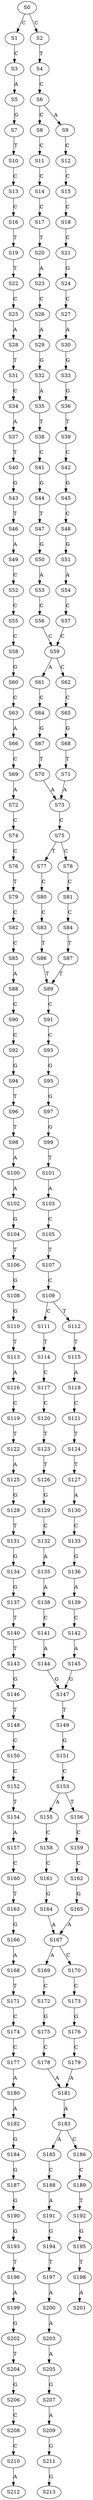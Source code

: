 strict digraph  {
	S0 -> S1 [ label = C ];
	S0 -> S2 [ label = C ];
	S1 -> S3 [ label = C ];
	S2 -> S4 [ label = T ];
	S3 -> S5 [ label = A ];
	S4 -> S6 [ label = C ];
	S5 -> S7 [ label = G ];
	S6 -> S8 [ label = C ];
	S6 -> S9 [ label = A ];
	S7 -> S10 [ label = T ];
	S8 -> S11 [ label = C ];
	S9 -> S12 [ label = C ];
	S10 -> S13 [ label = C ];
	S11 -> S14 [ label = C ];
	S12 -> S15 [ label = C ];
	S13 -> S16 [ label = C ];
	S14 -> S17 [ label = C ];
	S15 -> S18 [ label = C ];
	S16 -> S19 [ label = T ];
	S17 -> S20 [ label = T ];
	S18 -> S21 [ label = C ];
	S19 -> S22 [ label = T ];
	S20 -> S23 [ label = A ];
	S21 -> S24 [ label = G ];
	S22 -> S25 [ label = C ];
	S23 -> S26 [ label = C ];
	S24 -> S27 [ label = C ];
	S25 -> S28 [ label = A ];
	S26 -> S29 [ label = A ];
	S27 -> S30 [ label = A ];
	S28 -> S31 [ label = T ];
	S29 -> S32 [ label = G ];
	S30 -> S33 [ label = G ];
	S31 -> S34 [ label = C ];
	S32 -> S35 [ label = A ];
	S33 -> S36 [ label = G ];
	S34 -> S37 [ label = A ];
	S35 -> S38 [ label = T ];
	S36 -> S39 [ label = T ];
	S37 -> S40 [ label = T ];
	S38 -> S41 [ label = C ];
	S39 -> S42 [ label = C ];
	S40 -> S43 [ label = G ];
	S41 -> S44 [ label = G ];
	S42 -> S45 [ label = G ];
	S43 -> S46 [ label = T ];
	S44 -> S47 [ label = T ];
	S45 -> S48 [ label = C ];
	S46 -> S49 [ label = A ];
	S47 -> S50 [ label = G ];
	S48 -> S51 [ label = G ];
	S49 -> S52 [ label = C ];
	S50 -> S53 [ label = A ];
	S51 -> S54 [ label = A ];
	S52 -> S55 [ label = C ];
	S53 -> S56 [ label = C ];
	S54 -> S57 [ label = C ];
	S55 -> S58 [ label = C ];
	S56 -> S59 [ label = C ];
	S57 -> S59 [ label = C ];
	S58 -> S60 [ label = G ];
	S59 -> S61 [ label = A ];
	S59 -> S62 [ label = C ];
	S60 -> S63 [ label = C ];
	S61 -> S64 [ label = C ];
	S62 -> S65 [ label = C ];
	S63 -> S66 [ label = A ];
	S64 -> S67 [ label = G ];
	S65 -> S68 [ label = G ];
	S66 -> S69 [ label = C ];
	S67 -> S70 [ label = T ];
	S68 -> S71 [ label = T ];
	S69 -> S72 [ label = A ];
	S70 -> S73 [ label = A ];
	S71 -> S73 [ label = A ];
	S72 -> S74 [ label = C ];
	S73 -> S75 [ label = C ];
	S74 -> S76 [ label = C ];
	S75 -> S77 [ label = T ];
	S75 -> S78 [ label = C ];
	S76 -> S79 [ label = T ];
	S77 -> S80 [ label = C ];
	S78 -> S81 [ label = C ];
	S79 -> S82 [ label = C ];
	S80 -> S83 [ label = C ];
	S81 -> S84 [ label = C ];
	S82 -> S85 [ label = C ];
	S83 -> S86 [ label = T ];
	S84 -> S87 [ label = T ];
	S85 -> S88 [ label = A ];
	S86 -> S89 [ label = T ];
	S87 -> S89 [ label = T ];
	S88 -> S90 [ label = C ];
	S89 -> S91 [ label = C ];
	S90 -> S92 [ label = C ];
	S91 -> S93 [ label = C ];
	S92 -> S94 [ label = G ];
	S93 -> S95 [ label = G ];
	S94 -> S96 [ label = T ];
	S95 -> S97 [ label = G ];
	S96 -> S98 [ label = T ];
	S97 -> S99 [ label = G ];
	S98 -> S100 [ label = A ];
	S99 -> S101 [ label = T ];
	S100 -> S102 [ label = A ];
	S101 -> S103 [ label = A ];
	S102 -> S104 [ label = G ];
	S103 -> S105 [ label = C ];
	S104 -> S106 [ label = T ];
	S105 -> S107 [ label = T ];
	S106 -> S108 [ label = G ];
	S107 -> S109 [ label = C ];
	S108 -> S110 [ label = G ];
	S109 -> S111 [ label = C ];
	S109 -> S112 [ label = T ];
	S110 -> S113 [ label = T ];
	S111 -> S114 [ label = T ];
	S112 -> S115 [ label = T ];
	S113 -> S116 [ label = A ];
	S114 -> S117 [ label = C ];
	S115 -> S118 [ label = A ];
	S116 -> S119 [ label = C ];
	S117 -> S120 [ label = C ];
	S118 -> S121 [ label = C ];
	S119 -> S122 [ label = T ];
	S120 -> S123 [ label = T ];
	S121 -> S124 [ label = T ];
	S122 -> S125 [ label = A ];
	S123 -> S126 [ label = T ];
	S124 -> S127 [ label = T ];
	S125 -> S128 [ label = G ];
	S126 -> S129 [ label = G ];
	S127 -> S130 [ label = A ];
	S128 -> S131 [ label = T ];
	S129 -> S132 [ label = C ];
	S130 -> S133 [ label = C ];
	S131 -> S134 [ label = G ];
	S132 -> S135 [ label = A ];
	S133 -> S136 [ label = G ];
	S134 -> S137 [ label = G ];
	S135 -> S138 [ label = A ];
	S136 -> S139 [ label = A ];
	S137 -> S140 [ label = T ];
	S138 -> S141 [ label = C ];
	S139 -> S142 [ label = C ];
	S140 -> S143 [ label = T ];
	S141 -> S144 [ label = A ];
	S142 -> S145 [ label = A ];
	S143 -> S146 [ label = G ];
	S144 -> S147 [ label = G ];
	S145 -> S147 [ label = G ];
	S146 -> S148 [ label = T ];
	S147 -> S149 [ label = T ];
	S148 -> S150 [ label = C ];
	S149 -> S151 [ label = G ];
	S150 -> S152 [ label = C ];
	S151 -> S153 [ label = C ];
	S152 -> S154 [ label = T ];
	S153 -> S155 [ label = A ];
	S153 -> S156 [ label = T ];
	S154 -> S157 [ label = A ];
	S155 -> S158 [ label = C ];
	S156 -> S159 [ label = C ];
	S157 -> S160 [ label = C ];
	S158 -> S161 [ label = C ];
	S159 -> S162 [ label = C ];
	S160 -> S163 [ label = T ];
	S161 -> S164 [ label = G ];
	S162 -> S165 [ label = G ];
	S163 -> S166 [ label = G ];
	S164 -> S167 [ label = A ];
	S165 -> S167 [ label = A ];
	S166 -> S168 [ label = A ];
	S167 -> S169 [ label = A ];
	S167 -> S170 [ label = C ];
	S168 -> S171 [ label = T ];
	S169 -> S172 [ label = C ];
	S170 -> S173 [ label = C ];
	S171 -> S174 [ label = C ];
	S172 -> S175 [ label = G ];
	S173 -> S176 [ label = G ];
	S174 -> S177 [ label = C ];
	S175 -> S178 [ label = C ];
	S176 -> S179 [ label = C ];
	S177 -> S180 [ label = A ];
	S178 -> S181 [ label = A ];
	S179 -> S181 [ label = A ];
	S180 -> S182 [ label = A ];
	S181 -> S183 [ label = A ];
	S182 -> S184 [ label = G ];
	S183 -> S185 [ label = A ];
	S183 -> S186 [ label = C ];
	S184 -> S187 [ label = G ];
	S185 -> S188 [ label = C ];
	S186 -> S189 [ label = C ];
	S187 -> S190 [ label = G ];
	S188 -> S191 [ label = A ];
	S189 -> S192 [ label = T ];
	S190 -> S193 [ label = G ];
	S191 -> S194 [ label = G ];
	S192 -> S195 [ label = G ];
	S193 -> S196 [ label = T ];
	S194 -> S197 [ label = T ];
	S195 -> S198 [ label = T ];
	S196 -> S199 [ label = A ];
	S197 -> S200 [ label = A ];
	S198 -> S201 [ label = A ];
	S199 -> S202 [ label = G ];
	S200 -> S203 [ label = A ];
	S202 -> S204 [ label = T ];
	S203 -> S205 [ label = A ];
	S204 -> S206 [ label = G ];
	S205 -> S207 [ label = G ];
	S206 -> S208 [ label = C ];
	S207 -> S209 [ label = A ];
	S208 -> S210 [ label = C ];
	S209 -> S211 [ label = G ];
	S210 -> S212 [ label = A ];
	S211 -> S213 [ label = G ];
}
